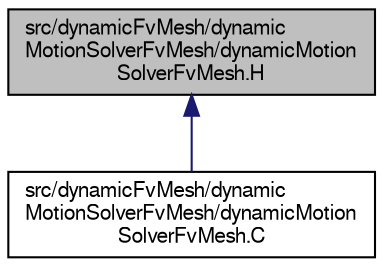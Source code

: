 digraph "src/dynamicFvMesh/dynamicMotionSolverFvMesh/dynamicMotionSolverFvMesh.H"
{
  bgcolor="transparent";
  edge [fontname="FreeSans",fontsize="10",labelfontname="FreeSans",labelfontsize="10"];
  node [fontname="FreeSans",fontsize="10",shape=record];
  Node1 [label="src/dynamicFvMesh/dynamic\lMotionSolverFvMesh/dynamicMotion\lSolverFvMesh.H",height=0.2,width=0.4,color="black", fillcolor="grey75", style="filled" fontcolor="black"];
  Node1 -> Node2 [dir="back",color="midnightblue",fontsize="10",style="solid",fontname="FreeSans"];
  Node2 [label="src/dynamicFvMesh/dynamic\lMotionSolverFvMesh/dynamicMotion\lSolverFvMesh.C",height=0.2,width=0.4,color="black",URL="$a04317.html"];
}
